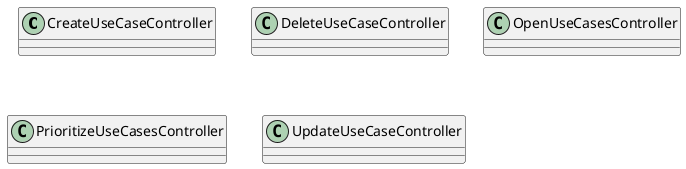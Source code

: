 @startuml

Class CreateUseCaseController
Class DeleteUseCaseController
Class OpenUseCasesController
Class PrioritizeUseCasesController
Class UpdateUseCaseController

@enduml
